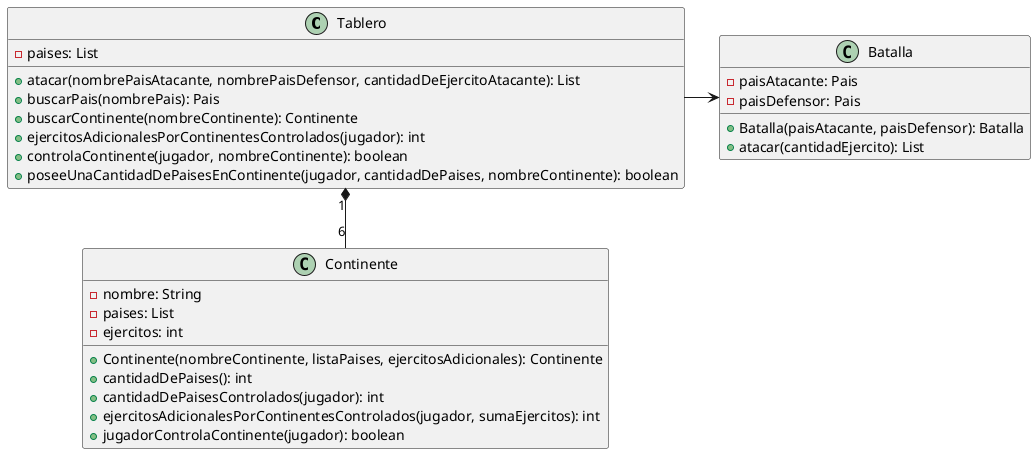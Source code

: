 @startuml

Tablero "1" *-- "6" Continente
Tablero -> Batalla

class Tablero {
	- paises: List

	+ atacar(nombrePaisAtacante, nombrePaisDefensor, cantidadDeEjercitoAtacante): List
	+ buscarPais(nombrePais): Pais
	+ buscarContinente(nombreContinente): Continente
	+ ejercitosAdicionalesPorContinentesControlados(jugador): int
	+ controlaContinente(jugador, nombreContinente): boolean
	+ poseeUnaCantidadDePaisesEnContinente(jugador, cantidadDePaises, nombreContinente): boolean

}

class Batalla {
	- paisAtacante: Pais
    - paisDefensor: Pais

	+ Batalla(paisAtacante, paisDefensor): Batalla
	+ atacar(cantidadEjercito): List
}

class Continente {
	- nombre: String
    - paises: List
    - ejercitos: int
	+ Continente(nombreContinente, listaPaises, ejercitosAdicionales): Continente
	+ cantidadDePaises(): int
	+ cantidadDePaisesControlados(jugador): int
	+ ejercitosAdicionalesPorContinentesControlados(jugador, sumaEjercitos): int
	+ jugadorControlaContinente(jugador): boolean
}

@enduml